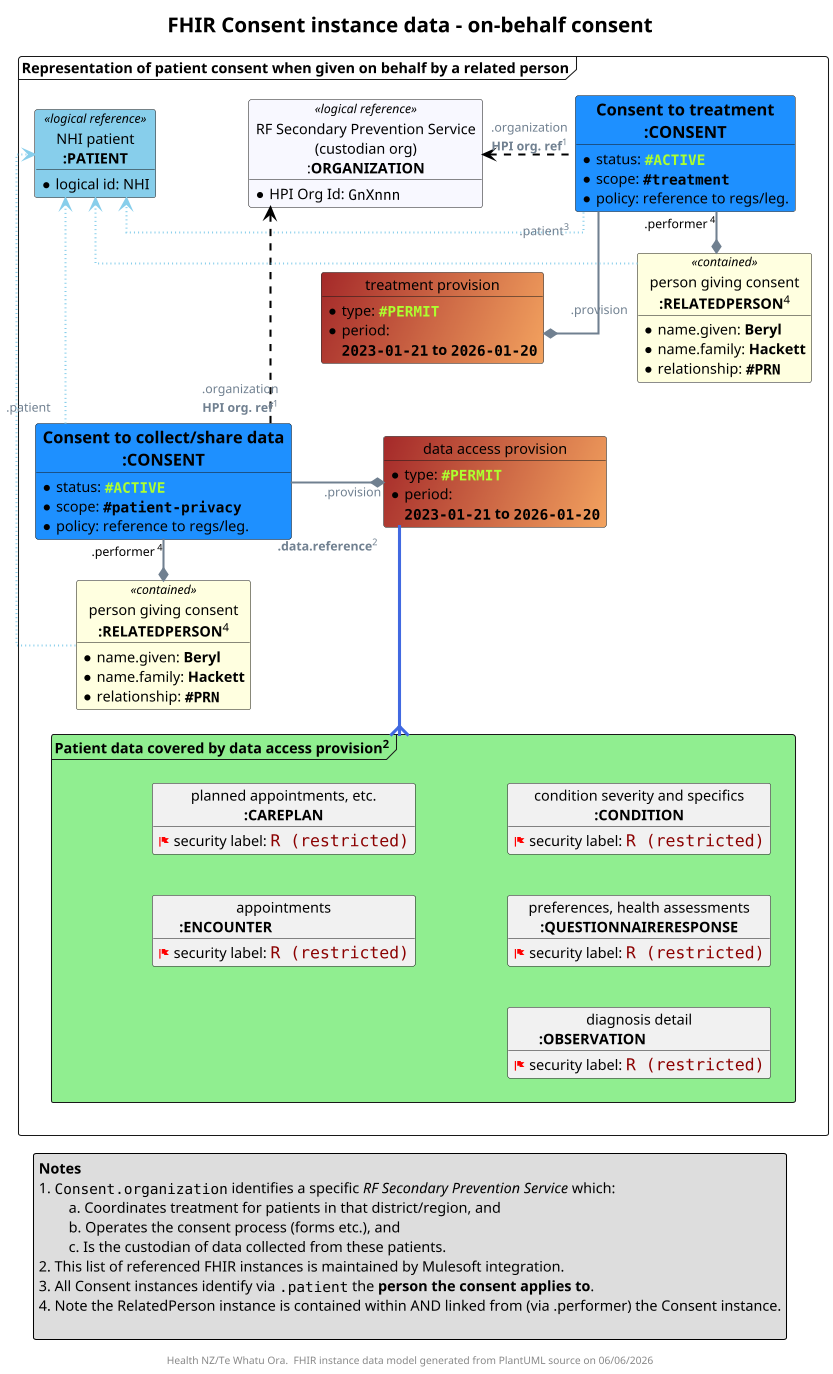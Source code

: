@startuml

top to bottom direction
skinparam dpi 200
allow_mixing
scale 400 width

skinparam ActivityDiamondBackgroundColor #RoyalBlue
skinparam ArrowColor #SlateGrey   
skinparam ArrowFontColor #RoyalBlue
skinparam ArrowFontColor #SlateGrey  
skinparam ArrowFontSize 12
skinparam ArrowMessageAlignment left
skinparam BoxPadding 10
skinparam linetype ortho
skinparam nodesep 90
skinparam ranksep 40
skinparam roundcorner 5
skinparam sequenceArrowThickness 2
skinparam TitleFontSize 20


' create a object with security label
' usage: $SEC_LABELLED_INSTANCE(R1,"<object name>","<label Id")
!unquoted procedure $SEC_LABELLED_INSTANCE($Alias, $displayText="",$label="")
  object "$displayText" as $Alias {
    <color:Red><&flag> <Color:Black>security label: ""<size:16><color:DarkRed>$label""
  }
!endprocedure

title FHIR Consent instance data - on-behalf consent

frame "Representation of patient consent when given on behalf by a related person" as F {

  !procedure $Coding($Alias,$System,$Code,$Display)
    object "<color:GhostWhite>$System" as $Alias #MediumPurple {
      <color:GhostWhite><size:11>**$Code**-$Display
    }
  !endprocedure

  object "<size:16>**Consent to treatment**\n<size:16>**:CONSENT**" as TREATCONSENT #DodgerBlue {
    * status: ""<color:GreenYellow>**#ACTIVE**""
    * scope: ""**#treatment**""
    * policy: reference to regs/leg.
  }

  object "treatment provision" as TP #Brown/SandyBrown  {
    * type: ""<color:GreenYellow>**#PERMIT**""
    * period: 
      **""2023-01-21"" to ""2026-01-20""**
  }

  object "<size:16>**Consent to collect/share data**\n<size:16>**:CONSENT**" as DATACONSENT #DodgerBlue {
    * status: ""<color:GreenYellow>**#ACTIVE**""
    * scope: ""**#patient-privacy**""
    * policy: reference to regs/leg.
  }

  object "data access provision" as DAP #Brown/SandyBrown  {
    * type: ""<color:GreenYellow>**#PERMIT**""
    * period: 
      **""2023-01-21"" to ""2026-01-20""**
  }

  object "person giving consent\n<size:14>**:RELATEDPERSON**<sup>4</sup>" as RP1 <<contained>> #LightYellow {
    * name.given: **Beryl**
    * name.family: **Hackett**
    * relationship: **""#PRN""**
  }

  object "person giving consent\n<size:14>**:RELATEDPERSON**<sup>4</sup>" as RP2 <<contained>> #LightYellow {
    * name.given: **Beryl**
    * name.family: **Hackett**
    * relationship: **""#PRN""**
  }

  ' resources in other repos
  object "NHI patient\n**:PATIENT**" as PATIENT <<logical reference>> #SkyBlue {
    * logical id: NHI
  }

  object "RF Secondary Prevention Service\n(custodian org)\n:**ORGANIZATION**" as HPI <<logical reference>> #GhostWhite {
    * HPI Org Id: ""GnXnnn""
  }

  frame "Patient data covered by data access provision<sup>2</sup>" as COVERED #LightGreen {
    $SEC_LABELLED_INSTANCE(R1,"planned appointments, etc.\n<size:14>**:CAREPLAN**"                    ,"R (restricted)")
    $SEC_LABELLED_INSTANCE(R2,"condition severity and specifics\n<size:14>**:CONDITION**"             ,"R (restricted)")
    $SEC_LABELLED_INSTANCE(R3,"appointments\n<size:14>**:ENCOUNTER**                               "  ,"R (restricted)")
    $SEC_LABELLED_INSTANCE(R4,"preferences, health assessments\n<size:14>**:QUESTIONNAIRERESPONSE**"  ,"R (restricted)")
    $SEC_LABELLED_INSTANCE(R5,"diagnosis detail\n<size:14>**:OBSERVATION**                         "  ,"R (restricted)")
    R3 -[hidden]u- R1
    R4 -[hidden]u- R2
    R5 -[hidden]u- R4

  }
}

' positioning
TREATCONSENT -[hidden]d- TP
TP -[hidden]d- DATACONSENT


' connectors
DAP "**.data.reference**<sup>2</sup>" -[thickness=3,#RoyalBlue]--{ COVERED 

TREATCONSENT ".patient<sup>3</sup>" -[dotted,#SkyBlue,norank]-> PATIENT
TREATCONSENT -[norank]-* TP : "".provision""
TREATCONSENT ".organization\n**HPI org. ref**<sup>1</sup>" -[dashed,#Black]l-> HPI
TREATCONSENT -d-* RP1: <color:#Black>.performer<sup> 4</sup>

DATACONSENT ".patient" -[dotted,#SkyBlue,norank]-> PATIENT
DATACONSENT -* DAP : "".provision""
DATACONSENT ".organization\n**HPI org. ref**<sup>1</sup>" -[dashed,#Black]u-> HPI 
DATACONSENT -d-* RP2: <color:#Black>.performer<sup> 4</sup>

RP1 -[dotted,#SkyBlue,norank]--> PATIENT
RP2 -[dotted,#SkyBlue,norank]---> PATIENT

legend bottom
  **Notes**
  1. ""Consent.organization"" identifies a specific //RF Secondary Prevention Service// which:
      \ta. Coordinates treatment for patients in that district/region, and
      \tb. Operates the consent process (forms etc.), and
      \tc. Is the custodian of data collected from these patients.
  2. This list of referenced FHIR instances is maintained by Mulesoft integration.
  3. All Consent instances identify via "".patient"" the **person the consent applies to**.
  4. Note the RelatedPerson instance is contained within AND linked from (via .performer) the Consent instance.

endlegend

footer "Health NZ/Te Whatu Ora.  FHIR instance data model generated from PlantUML source on %date('dd/MM/yyyy')"

@enduml